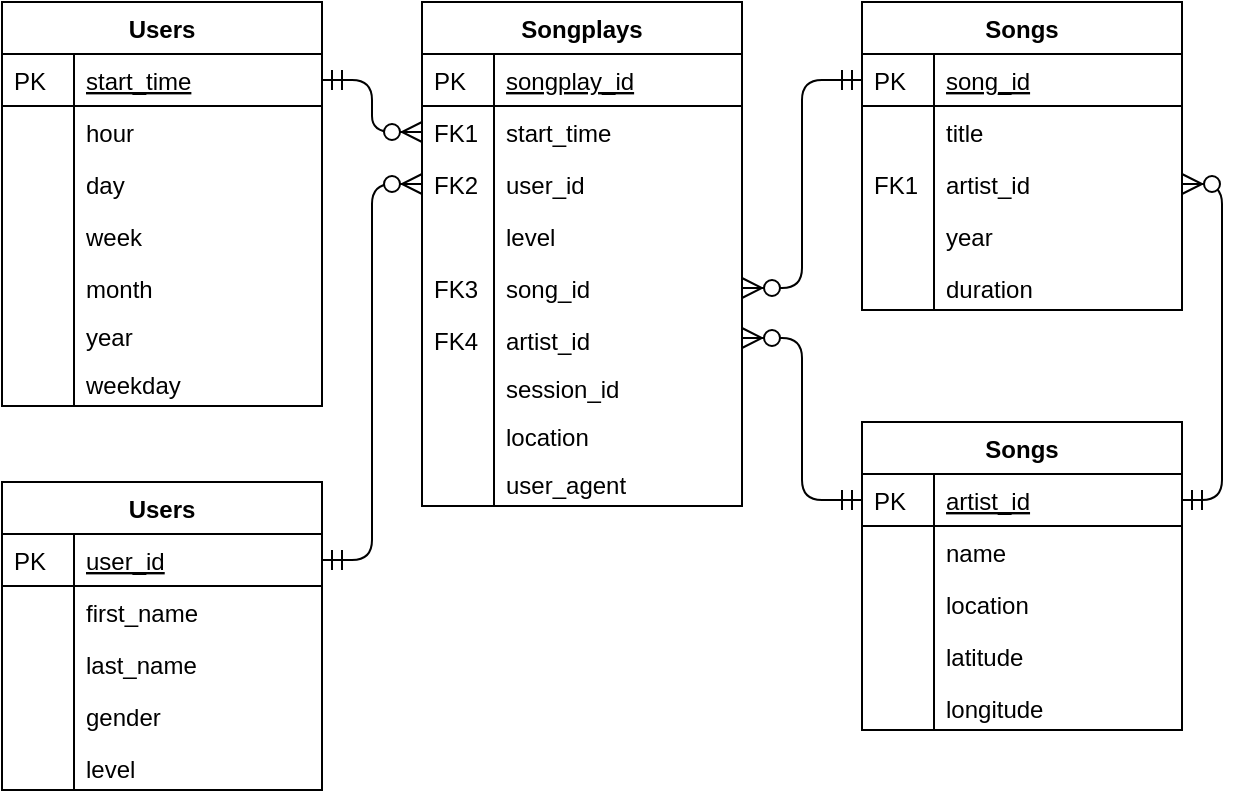 <mxfile version="12.5.8" type="device"><diagram id="C5RBs43oDa-KdzZeNtuy" name="Page-1"><mxGraphModel dx="1422" dy="803" grid="1" gridSize="10" guides="1" tooltips="1" connect="1" arrows="1" fold="1" page="1" pageScale="1" pageWidth="827" pageHeight="1169" math="0" shadow="0"><root><mxCell id="WIyWlLk6GJQsqaUBKTNV-0"/><mxCell id="WIyWlLk6GJQsqaUBKTNV-1" parent="WIyWlLk6GJQsqaUBKTNV-0"/><mxCell id="zkfFHV4jXpPFQw0GAbJ--56" value="Songplays" style="swimlane;fontStyle=1;childLayout=stackLayout;horizontal=1;startSize=26;horizontalStack=0;resizeParent=1;resizeLast=0;collapsible=1;marginBottom=0;rounded=0;shadow=0;strokeWidth=1;" parent="WIyWlLk6GJQsqaUBKTNV-1" vertex="1"><mxGeometry x="400" y="120" width="160" height="252" as="geometry"><mxRectangle x="260" y="80" width="160" height="26" as="alternateBounds"/></mxGeometry></mxCell><mxCell id="zkfFHV4jXpPFQw0GAbJ--57" value="songplay_id" style="shape=partialRectangle;top=0;left=0;right=0;bottom=1;align=left;verticalAlign=top;fillColor=none;spacingLeft=40;spacingRight=4;overflow=hidden;rotatable=0;points=[[0,0.5],[1,0.5]];portConstraint=eastwest;dropTarget=0;rounded=0;shadow=0;strokeWidth=1;fontStyle=4" parent="zkfFHV4jXpPFQw0GAbJ--56" vertex="1"><mxGeometry y="26" width="160" height="26" as="geometry"/></mxCell><mxCell id="zkfFHV4jXpPFQw0GAbJ--58" value="PK" style="shape=partialRectangle;top=0;left=0;bottom=0;fillColor=none;align=left;verticalAlign=top;spacingLeft=4;spacingRight=4;overflow=hidden;rotatable=0;points=[];portConstraint=eastwest;part=1;" parent="zkfFHV4jXpPFQw0GAbJ--57" vertex="1" connectable="0"><mxGeometry width="36" height="26" as="geometry"/></mxCell><mxCell id="zkfFHV4jXpPFQw0GAbJ--59" value="start_time" style="shape=partialRectangle;top=0;left=0;right=0;bottom=0;align=left;verticalAlign=top;fillColor=none;spacingLeft=40;spacingRight=4;overflow=hidden;rotatable=0;points=[[0,0.5],[1,0.5]];portConstraint=eastwest;dropTarget=0;rounded=0;shadow=0;strokeWidth=1;" parent="zkfFHV4jXpPFQw0GAbJ--56" vertex="1"><mxGeometry y="52" width="160" height="26" as="geometry"/></mxCell><mxCell id="zkfFHV4jXpPFQw0GAbJ--60" value="FK1" style="shape=partialRectangle;top=0;left=0;bottom=0;fillColor=none;align=left;verticalAlign=top;spacingLeft=4;spacingRight=4;overflow=hidden;rotatable=0;points=[];portConstraint=eastwest;part=1;" parent="zkfFHV4jXpPFQw0GAbJ--59" vertex="1" connectable="0"><mxGeometry width="36" height="26" as="geometry"/></mxCell><mxCell id="bdklJJ0PzPlkEpljKXnv-0" value="user_id" style="shape=partialRectangle;top=0;left=0;right=0;bottom=0;align=left;verticalAlign=top;fillColor=none;spacingLeft=40;spacingRight=4;overflow=hidden;rotatable=0;points=[[0,0.5],[1,0.5]];portConstraint=eastwest;dropTarget=0;rounded=0;shadow=0;strokeWidth=1;" parent="zkfFHV4jXpPFQw0GAbJ--56" vertex="1"><mxGeometry y="78" width="160" height="26" as="geometry"/></mxCell><mxCell id="bdklJJ0PzPlkEpljKXnv-1" value="FK2" style="shape=partialRectangle;top=0;left=0;bottom=0;fillColor=none;align=left;verticalAlign=top;spacingLeft=4;spacingRight=4;overflow=hidden;rotatable=0;points=[];portConstraint=eastwest;part=1;" parent="bdklJJ0PzPlkEpljKXnv-0" vertex="1" connectable="0"><mxGeometry width="36" height="26" as="geometry"/></mxCell><mxCell id="zkfFHV4jXpPFQw0GAbJ--61" value="level" style="shape=partialRectangle;top=0;left=0;right=0;bottom=0;align=left;verticalAlign=top;fillColor=none;spacingLeft=40;spacingRight=4;overflow=hidden;rotatable=0;points=[[0,0.5],[1,0.5]];portConstraint=eastwest;dropTarget=0;rounded=0;shadow=0;strokeWidth=1;" parent="zkfFHV4jXpPFQw0GAbJ--56" vertex="1"><mxGeometry y="104" width="160" height="76" as="geometry"/></mxCell><mxCell id="zkfFHV4jXpPFQw0GAbJ--62" value="" style="shape=partialRectangle;top=0;left=0;bottom=0;fillColor=none;align=left;verticalAlign=top;spacingLeft=4;spacingRight=4;overflow=hidden;rotatable=0;points=[];portConstraint=eastwest;part=1;" parent="zkfFHV4jXpPFQw0GAbJ--61" vertex="1" connectable="0"><mxGeometry width="36" height="76" as="geometry"/></mxCell><mxCell id="bdklJJ0PzPlkEpljKXnv-6" value="session_id" style="shape=partialRectangle;top=0;left=0;right=0;bottom=0;align=left;verticalAlign=top;fillColor=none;spacingLeft=40;spacingRight=4;overflow=hidden;rotatable=0;points=[[0,0.5],[1,0.5]];portConstraint=eastwest;dropTarget=0;rounded=0;shadow=0;strokeWidth=1;" parent="zkfFHV4jXpPFQw0GAbJ--56" vertex="1"><mxGeometry y="180" width="160" height="24" as="geometry"/></mxCell><mxCell id="bdklJJ0PzPlkEpljKXnv-7" value="" style="shape=partialRectangle;top=0;left=0;bottom=0;fillColor=none;align=left;verticalAlign=top;spacingLeft=4;spacingRight=4;overflow=hidden;rotatable=0;points=[];portConstraint=eastwest;part=1;" parent="bdklJJ0PzPlkEpljKXnv-6" vertex="1" connectable="0"><mxGeometry width="36" height="24" as="geometry"/></mxCell><mxCell id="bdklJJ0PzPlkEpljKXnv-8" value="location" style="shape=partialRectangle;top=0;left=0;right=0;bottom=0;align=left;verticalAlign=top;fillColor=none;spacingLeft=40;spacingRight=4;overflow=hidden;rotatable=0;points=[[0,0.5],[1,0.5]];portConstraint=eastwest;dropTarget=0;rounded=0;shadow=0;strokeWidth=1;" parent="zkfFHV4jXpPFQw0GAbJ--56" vertex="1"><mxGeometry y="204" width="160" height="24" as="geometry"/></mxCell><mxCell id="bdklJJ0PzPlkEpljKXnv-9" value="" style="shape=partialRectangle;top=0;left=0;bottom=0;fillColor=none;align=left;verticalAlign=top;spacingLeft=4;spacingRight=4;overflow=hidden;rotatable=0;points=[];portConstraint=eastwest;part=1;" parent="bdklJJ0PzPlkEpljKXnv-8" vertex="1" connectable="0"><mxGeometry width="36" height="24" as="geometry"/></mxCell><mxCell id="bdklJJ0PzPlkEpljKXnv-10" value="user_agent" style="shape=partialRectangle;top=0;left=0;right=0;bottom=0;align=left;verticalAlign=top;fillColor=none;spacingLeft=40;spacingRight=4;overflow=hidden;rotatable=0;points=[[0,0.5],[1,0.5]];portConstraint=eastwest;dropTarget=0;rounded=0;shadow=0;strokeWidth=1;" parent="zkfFHV4jXpPFQw0GAbJ--56" vertex="1"><mxGeometry y="228" width="160" height="24" as="geometry"/></mxCell><mxCell id="bdklJJ0PzPlkEpljKXnv-11" value="" style="shape=partialRectangle;top=0;left=0;bottom=0;fillColor=none;align=left;verticalAlign=top;spacingLeft=4;spacingRight=4;overflow=hidden;rotatable=0;points=[];portConstraint=eastwest;part=1;" parent="bdklJJ0PzPlkEpljKXnv-10" vertex="1" connectable="0"><mxGeometry width="36" height="24" as="geometry"/></mxCell><mxCell id="zkfFHV4jXpPFQw0GAbJ--63" value="" style="edgeStyle=orthogonalEdgeStyle;endArrow=ERzeroToMany;startArrow=ERmandOne;shadow=0;strokeWidth=1;endSize=8;startSize=8;entryX=0;entryY=0.5;entryDx=0;entryDy=0;exitX=1;exitY=0.5;exitDx=0;exitDy=0;" parent="WIyWlLk6GJQsqaUBKTNV-1" source="bdklJJ0PzPlkEpljKXnv-55" target="bdklJJ0PzPlkEpljKXnv-0" edge="1"><mxGeometry width="100" height="100" relative="1" as="geometry"><mxPoint x="320" y="159" as="sourcePoint"/><mxPoint x="410" y="290" as="targetPoint"/></mxGeometry></mxCell><mxCell id="bdklJJ0PzPlkEpljKXnv-2" value="song_id" style="shape=partialRectangle;top=0;left=0;right=0;bottom=0;align=left;verticalAlign=top;fillColor=none;spacingLeft=40;spacingRight=4;overflow=hidden;rotatable=0;points=[[0,0.5],[1,0.5]];portConstraint=eastwest;dropTarget=0;rounded=0;shadow=0;strokeWidth=1;" parent="WIyWlLk6GJQsqaUBKTNV-1" vertex="1"><mxGeometry x="400" y="250" width="160" height="26" as="geometry"/></mxCell><mxCell id="bdklJJ0PzPlkEpljKXnv-3" value="FK3" style="shape=partialRectangle;top=0;left=0;bottom=0;fillColor=none;align=left;verticalAlign=top;spacingLeft=4;spacingRight=4;overflow=hidden;rotatable=0;points=[];portConstraint=eastwest;part=1;" parent="bdklJJ0PzPlkEpljKXnv-2" vertex="1" connectable="0"><mxGeometry width="36" height="26" as="geometry"/></mxCell><mxCell id="bdklJJ0PzPlkEpljKXnv-4" value="artist_id" style="shape=partialRectangle;top=0;left=0;right=0;bottom=0;align=left;verticalAlign=top;fillColor=none;spacingLeft=40;spacingRight=4;overflow=hidden;rotatable=0;points=[[0,0.5],[1,0.5]];portConstraint=eastwest;dropTarget=0;rounded=0;shadow=0;strokeWidth=1;" parent="WIyWlLk6GJQsqaUBKTNV-1" vertex="1"><mxGeometry x="400" y="276" width="160" height="24" as="geometry"/></mxCell><mxCell id="bdklJJ0PzPlkEpljKXnv-5" value="FK4" style="shape=partialRectangle;top=0;left=0;bottom=0;fillColor=none;align=left;verticalAlign=top;spacingLeft=4;spacingRight=4;overflow=hidden;rotatable=0;points=[];portConstraint=eastwest;part=1;" parent="bdklJJ0PzPlkEpljKXnv-4" vertex="1" connectable="0"><mxGeometry width="36" height="24" as="geometry"/></mxCell><mxCell id="bdklJJ0PzPlkEpljKXnv-12" value="Users" style="swimlane;fontStyle=1;childLayout=stackLayout;horizontal=1;startSize=26;horizontalStack=0;resizeParent=1;resizeLast=0;collapsible=1;marginBottom=0;rounded=0;shadow=0;strokeWidth=1;" parent="WIyWlLk6GJQsqaUBKTNV-1" vertex="1"><mxGeometry x="190" y="120" width="160" height="202" as="geometry"><mxRectangle x="260" y="80" width="160" height="26" as="alternateBounds"/></mxGeometry></mxCell><mxCell id="bdklJJ0PzPlkEpljKXnv-13" value="start_time" style="shape=partialRectangle;top=0;left=0;right=0;bottom=1;align=left;verticalAlign=top;fillColor=none;spacingLeft=40;spacingRight=4;overflow=hidden;rotatable=0;points=[[0,0.5],[1,0.5]];portConstraint=eastwest;dropTarget=0;rounded=0;shadow=0;strokeWidth=1;fontStyle=4" parent="bdklJJ0PzPlkEpljKXnv-12" vertex="1"><mxGeometry y="26" width="160" height="26" as="geometry"/></mxCell><mxCell id="bdklJJ0PzPlkEpljKXnv-14" value="PK" style="shape=partialRectangle;top=0;left=0;bottom=0;fillColor=none;align=left;verticalAlign=top;spacingLeft=4;spacingRight=4;overflow=hidden;rotatable=0;points=[];portConstraint=eastwest;part=1;" parent="bdklJJ0PzPlkEpljKXnv-13" vertex="1" connectable="0"><mxGeometry width="36" height="26" as="geometry"/></mxCell><mxCell id="bdklJJ0PzPlkEpljKXnv-15" value="hour" style="shape=partialRectangle;top=0;left=0;right=0;bottom=0;align=left;verticalAlign=top;fillColor=none;spacingLeft=40;spacingRight=4;overflow=hidden;rotatable=0;points=[[0,0.5],[1,0.5]];portConstraint=eastwest;dropTarget=0;rounded=0;shadow=0;strokeWidth=1;" parent="bdklJJ0PzPlkEpljKXnv-12" vertex="1"><mxGeometry y="52" width="160" height="26" as="geometry"/></mxCell><mxCell id="bdklJJ0PzPlkEpljKXnv-16" value="" style="shape=partialRectangle;top=0;left=0;bottom=0;fillColor=none;align=left;verticalAlign=top;spacingLeft=4;spacingRight=4;overflow=hidden;rotatable=0;points=[];portConstraint=eastwest;part=1;" parent="bdklJJ0PzPlkEpljKXnv-15" vertex="1" connectable="0"><mxGeometry width="36" height="26" as="geometry"/></mxCell><mxCell id="bdklJJ0PzPlkEpljKXnv-17" value="day" style="shape=partialRectangle;top=0;left=0;right=0;bottom=0;align=left;verticalAlign=top;fillColor=none;spacingLeft=40;spacingRight=4;overflow=hidden;rotatable=0;points=[[0,0.5],[1,0.5]];portConstraint=eastwest;dropTarget=0;rounded=0;shadow=0;strokeWidth=1;" parent="bdklJJ0PzPlkEpljKXnv-12" vertex="1"><mxGeometry y="78" width="160" height="26" as="geometry"/></mxCell><mxCell id="bdklJJ0PzPlkEpljKXnv-18" value="" style="shape=partialRectangle;top=0;left=0;bottom=0;fillColor=none;align=left;verticalAlign=top;spacingLeft=4;spacingRight=4;overflow=hidden;rotatable=0;points=[];portConstraint=eastwest;part=1;" parent="bdklJJ0PzPlkEpljKXnv-17" vertex="1" connectable="0"><mxGeometry width="36" height="26" as="geometry"/></mxCell><mxCell id="bdklJJ0PzPlkEpljKXnv-19" value="week" style="shape=partialRectangle;top=0;left=0;right=0;bottom=0;align=left;verticalAlign=top;fillColor=none;spacingLeft=40;spacingRight=4;overflow=hidden;rotatable=0;points=[[0,0.5],[1,0.5]];portConstraint=eastwest;dropTarget=0;rounded=0;shadow=0;strokeWidth=1;" parent="bdklJJ0PzPlkEpljKXnv-12" vertex="1"><mxGeometry y="104" width="160" height="26" as="geometry"/></mxCell><mxCell id="bdklJJ0PzPlkEpljKXnv-20" value="" style="shape=partialRectangle;top=0;left=0;bottom=0;fillColor=none;align=left;verticalAlign=top;spacingLeft=4;spacingRight=4;overflow=hidden;rotatable=0;points=[];portConstraint=eastwest;part=1;" parent="bdklJJ0PzPlkEpljKXnv-19" vertex="1" connectable="0"><mxGeometry width="36" height="26" as="geometry"/></mxCell><mxCell id="bdklJJ0PzPlkEpljKXnv-21" value="month" style="shape=partialRectangle;top=0;left=0;right=0;bottom=0;align=left;verticalAlign=top;fillColor=none;spacingLeft=40;spacingRight=4;overflow=hidden;rotatable=0;points=[[0,0.5],[1,0.5]];portConstraint=eastwest;dropTarget=0;rounded=0;shadow=0;strokeWidth=1;" parent="bdklJJ0PzPlkEpljKXnv-12" vertex="1"><mxGeometry y="130" width="160" height="24" as="geometry"/></mxCell><mxCell id="bdklJJ0PzPlkEpljKXnv-22" value="" style="shape=partialRectangle;top=0;left=0;bottom=0;fillColor=none;align=left;verticalAlign=top;spacingLeft=4;spacingRight=4;overflow=hidden;rotatable=0;points=[];portConstraint=eastwest;part=1;" parent="bdklJJ0PzPlkEpljKXnv-21" vertex="1" connectable="0"><mxGeometry width="36" height="24" as="geometry"/></mxCell><mxCell id="bdklJJ0PzPlkEpljKXnv-66" value="year" style="shape=partialRectangle;top=0;left=0;right=0;bottom=0;align=left;verticalAlign=top;fillColor=none;spacingLeft=40;spacingRight=4;overflow=hidden;rotatable=0;points=[[0,0.5],[1,0.5]];portConstraint=eastwest;dropTarget=0;rounded=0;shadow=0;strokeWidth=1;" parent="bdklJJ0PzPlkEpljKXnv-12" vertex="1"><mxGeometry y="154" width="160" height="24" as="geometry"/></mxCell><mxCell id="bdklJJ0PzPlkEpljKXnv-67" value="" style="shape=partialRectangle;top=0;left=0;bottom=0;fillColor=none;align=left;verticalAlign=top;spacingLeft=4;spacingRight=4;overflow=hidden;rotatable=0;points=[];portConstraint=eastwest;part=1;" parent="bdklJJ0PzPlkEpljKXnv-66" vertex="1" connectable="0"><mxGeometry width="36" height="24" as="geometry"/></mxCell><mxCell id="bdklJJ0PzPlkEpljKXnv-68" value="weekday" style="shape=partialRectangle;top=0;left=0;right=0;bottom=0;align=left;verticalAlign=top;fillColor=none;spacingLeft=40;spacingRight=4;overflow=hidden;rotatable=0;points=[[0,0.5],[1,0.5]];portConstraint=eastwest;dropTarget=0;rounded=0;shadow=0;strokeWidth=1;" parent="bdklJJ0PzPlkEpljKXnv-12" vertex="1"><mxGeometry y="178" width="160" height="24" as="geometry"/></mxCell><mxCell id="bdklJJ0PzPlkEpljKXnv-69" value="" style="shape=partialRectangle;top=0;left=0;bottom=0;fillColor=none;align=left;verticalAlign=top;spacingLeft=4;spacingRight=4;overflow=hidden;rotatable=0;points=[];portConstraint=eastwest;part=1;" parent="bdklJJ0PzPlkEpljKXnv-68" vertex="1" connectable="0"><mxGeometry width="36" height="24" as="geometry"/></mxCell><mxCell id="bdklJJ0PzPlkEpljKXnv-29" value="Songs" style="swimlane;fontStyle=1;childLayout=stackLayout;horizontal=1;startSize=26;horizontalStack=0;resizeParent=1;resizeLast=0;collapsible=1;marginBottom=0;rounded=0;shadow=0;strokeWidth=1;" parent="WIyWlLk6GJQsqaUBKTNV-1" vertex="1"><mxGeometry x="620" y="120" width="160" height="154" as="geometry"><mxRectangle x="260" y="80" width="160" height="26" as="alternateBounds"/></mxGeometry></mxCell><mxCell id="bdklJJ0PzPlkEpljKXnv-30" value="song_id" style="shape=partialRectangle;top=0;left=0;right=0;bottom=1;align=left;verticalAlign=top;fillColor=none;spacingLeft=40;spacingRight=4;overflow=hidden;rotatable=0;points=[[0,0.5],[1,0.5]];portConstraint=eastwest;dropTarget=0;rounded=0;shadow=0;strokeWidth=1;fontStyle=4" parent="bdklJJ0PzPlkEpljKXnv-29" vertex="1"><mxGeometry y="26" width="160" height="26" as="geometry"/></mxCell><mxCell id="bdklJJ0PzPlkEpljKXnv-31" value="PK" style="shape=partialRectangle;top=0;left=0;bottom=0;fillColor=none;align=left;verticalAlign=top;spacingLeft=4;spacingRight=4;overflow=hidden;rotatable=0;points=[];portConstraint=eastwest;part=1;" parent="bdklJJ0PzPlkEpljKXnv-30" vertex="1" connectable="0"><mxGeometry width="36" height="26" as="geometry"/></mxCell><mxCell id="bdklJJ0PzPlkEpljKXnv-32" value="title" style="shape=partialRectangle;top=0;left=0;right=0;bottom=0;align=left;verticalAlign=top;fillColor=none;spacingLeft=40;spacingRight=4;overflow=hidden;rotatable=0;points=[[0,0.5],[1,0.5]];portConstraint=eastwest;dropTarget=0;rounded=0;shadow=0;strokeWidth=1;" parent="bdklJJ0PzPlkEpljKXnv-29" vertex="1"><mxGeometry y="52" width="160" height="26" as="geometry"/></mxCell><mxCell id="bdklJJ0PzPlkEpljKXnv-33" value="" style="shape=partialRectangle;top=0;left=0;bottom=0;fillColor=none;align=left;verticalAlign=top;spacingLeft=4;spacingRight=4;overflow=hidden;rotatable=0;points=[];portConstraint=eastwest;part=1;" parent="bdklJJ0PzPlkEpljKXnv-32" vertex="1" connectable="0"><mxGeometry width="36" height="26" as="geometry"/></mxCell><mxCell id="bdklJJ0PzPlkEpljKXnv-34" value="artist_id" style="shape=partialRectangle;top=0;left=0;right=0;bottom=0;align=left;verticalAlign=top;fillColor=none;spacingLeft=40;spacingRight=4;overflow=hidden;rotatable=0;points=[[0,0.5],[1,0.5]];portConstraint=eastwest;dropTarget=0;rounded=0;shadow=0;strokeWidth=1;" parent="bdklJJ0PzPlkEpljKXnv-29" vertex="1"><mxGeometry y="78" width="160" height="26" as="geometry"/></mxCell><mxCell id="bdklJJ0PzPlkEpljKXnv-35" value="FK1" style="shape=partialRectangle;top=0;left=0;bottom=0;fillColor=none;align=left;verticalAlign=top;spacingLeft=4;spacingRight=4;overflow=hidden;rotatable=0;points=[];portConstraint=eastwest;part=1;" parent="bdklJJ0PzPlkEpljKXnv-34" vertex="1" connectable="0"><mxGeometry width="36" height="26" as="geometry"/></mxCell><mxCell id="bdklJJ0PzPlkEpljKXnv-36" value="year" style="shape=partialRectangle;top=0;left=0;right=0;bottom=0;align=left;verticalAlign=top;fillColor=none;spacingLeft=40;spacingRight=4;overflow=hidden;rotatable=0;points=[[0,0.5],[1,0.5]];portConstraint=eastwest;dropTarget=0;rounded=0;shadow=0;strokeWidth=1;" parent="bdklJJ0PzPlkEpljKXnv-29" vertex="1"><mxGeometry y="104" width="160" height="26" as="geometry"/></mxCell><mxCell id="bdklJJ0PzPlkEpljKXnv-37" value="" style="shape=partialRectangle;top=0;left=0;bottom=0;fillColor=none;align=left;verticalAlign=top;spacingLeft=4;spacingRight=4;overflow=hidden;rotatable=0;points=[];portConstraint=eastwest;part=1;" parent="bdklJJ0PzPlkEpljKXnv-36" vertex="1" connectable="0"><mxGeometry width="36" height="26" as="geometry"/></mxCell><mxCell id="bdklJJ0PzPlkEpljKXnv-38" value="duration" style="shape=partialRectangle;top=0;left=0;right=0;bottom=0;align=left;verticalAlign=top;fillColor=none;spacingLeft=40;spacingRight=4;overflow=hidden;rotatable=0;points=[[0,0.5],[1,0.5]];portConstraint=eastwest;dropTarget=0;rounded=0;shadow=0;strokeWidth=1;" parent="bdklJJ0PzPlkEpljKXnv-29" vertex="1"><mxGeometry y="130" width="160" height="24" as="geometry"/></mxCell><mxCell id="bdklJJ0PzPlkEpljKXnv-39" value="" style="shape=partialRectangle;top=0;left=0;bottom=0;fillColor=none;align=left;verticalAlign=top;spacingLeft=4;spacingRight=4;overflow=hidden;rotatable=0;points=[];portConstraint=eastwest;part=1;" parent="bdklJJ0PzPlkEpljKXnv-38" vertex="1" connectable="0"><mxGeometry width="36" height="24" as="geometry"/></mxCell><mxCell id="bdklJJ0PzPlkEpljKXnv-41" value="Songs" style="swimlane;fontStyle=1;childLayout=stackLayout;horizontal=1;startSize=26;horizontalStack=0;resizeParent=1;resizeLast=0;collapsible=1;marginBottom=0;rounded=0;shadow=0;strokeWidth=1;" parent="WIyWlLk6GJQsqaUBKTNV-1" vertex="1"><mxGeometry x="620" y="330" width="160" height="154" as="geometry"><mxRectangle x="260" y="80" width="160" height="26" as="alternateBounds"/></mxGeometry></mxCell><mxCell id="bdklJJ0PzPlkEpljKXnv-42" value="artist_id" style="shape=partialRectangle;top=0;left=0;right=0;bottom=1;align=left;verticalAlign=top;fillColor=none;spacingLeft=40;spacingRight=4;overflow=hidden;rotatable=0;points=[[0,0.5],[1,0.5]];portConstraint=eastwest;dropTarget=0;rounded=0;shadow=0;strokeWidth=1;fontStyle=4" parent="bdklJJ0PzPlkEpljKXnv-41" vertex="1"><mxGeometry y="26" width="160" height="26" as="geometry"/></mxCell><mxCell id="bdklJJ0PzPlkEpljKXnv-43" value="PK" style="shape=partialRectangle;top=0;left=0;bottom=0;fillColor=none;align=left;verticalAlign=top;spacingLeft=4;spacingRight=4;overflow=hidden;rotatable=0;points=[];portConstraint=eastwest;part=1;" parent="bdklJJ0PzPlkEpljKXnv-42" vertex="1" connectable="0"><mxGeometry width="36" height="26" as="geometry"/></mxCell><mxCell id="bdklJJ0PzPlkEpljKXnv-44" value="name" style="shape=partialRectangle;top=0;left=0;right=0;bottom=0;align=left;verticalAlign=top;fillColor=none;spacingLeft=40;spacingRight=4;overflow=hidden;rotatable=0;points=[[0,0.5],[1,0.5]];portConstraint=eastwest;dropTarget=0;rounded=0;shadow=0;strokeWidth=1;" parent="bdklJJ0PzPlkEpljKXnv-41" vertex="1"><mxGeometry y="52" width="160" height="26" as="geometry"/></mxCell><mxCell id="bdklJJ0PzPlkEpljKXnv-45" value="" style="shape=partialRectangle;top=0;left=0;bottom=0;fillColor=none;align=left;verticalAlign=top;spacingLeft=4;spacingRight=4;overflow=hidden;rotatable=0;points=[];portConstraint=eastwest;part=1;" parent="bdklJJ0PzPlkEpljKXnv-44" vertex="1" connectable="0"><mxGeometry width="36" height="26" as="geometry"/></mxCell><mxCell id="bdklJJ0PzPlkEpljKXnv-46" value="location" style="shape=partialRectangle;top=0;left=0;right=0;bottom=0;align=left;verticalAlign=top;fillColor=none;spacingLeft=40;spacingRight=4;overflow=hidden;rotatable=0;points=[[0,0.5],[1,0.5]];portConstraint=eastwest;dropTarget=0;rounded=0;shadow=0;strokeWidth=1;" parent="bdklJJ0PzPlkEpljKXnv-41" vertex="1"><mxGeometry y="78" width="160" height="26" as="geometry"/></mxCell><mxCell id="bdklJJ0PzPlkEpljKXnv-47" value="" style="shape=partialRectangle;top=0;left=0;bottom=0;fillColor=none;align=left;verticalAlign=top;spacingLeft=4;spacingRight=4;overflow=hidden;rotatable=0;points=[];portConstraint=eastwest;part=1;" parent="bdklJJ0PzPlkEpljKXnv-46" vertex="1" connectable="0"><mxGeometry width="36" height="26" as="geometry"/></mxCell><mxCell id="bdklJJ0PzPlkEpljKXnv-48" value="latitude" style="shape=partialRectangle;top=0;left=0;right=0;bottom=0;align=left;verticalAlign=top;fillColor=none;spacingLeft=40;spacingRight=4;overflow=hidden;rotatable=0;points=[[0,0.5],[1,0.5]];portConstraint=eastwest;dropTarget=0;rounded=0;shadow=0;strokeWidth=1;" parent="bdklJJ0PzPlkEpljKXnv-41" vertex="1"><mxGeometry y="104" width="160" height="26" as="geometry"/></mxCell><mxCell id="bdklJJ0PzPlkEpljKXnv-49" value="" style="shape=partialRectangle;top=0;left=0;bottom=0;fillColor=none;align=left;verticalAlign=top;spacingLeft=4;spacingRight=4;overflow=hidden;rotatable=0;points=[];portConstraint=eastwest;part=1;" parent="bdklJJ0PzPlkEpljKXnv-48" vertex="1" connectable="0"><mxGeometry width="36" height="26" as="geometry"/></mxCell><mxCell id="bdklJJ0PzPlkEpljKXnv-50" value="longitude" style="shape=partialRectangle;top=0;left=0;right=0;bottom=0;align=left;verticalAlign=top;fillColor=none;spacingLeft=40;spacingRight=4;overflow=hidden;rotatable=0;points=[[0,0.5],[1,0.5]];portConstraint=eastwest;dropTarget=0;rounded=0;shadow=0;strokeWidth=1;" parent="bdklJJ0PzPlkEpljKXnv-41" vertex="1"><mxGeometry y="130" width="160" height="24" as="geometry"/></mxCell><mxCell id="bdklJJ0PzPlkEpljKXnv-51" value="" style="shape=partialRectangle;top=0;left=0;bottom=0;fillColor=none;align=left;verticalAlign=top;spacingLeft=4;spacingRight=4;overflow=hidden;rotatable=0;points=[];portConstraint=eastwest;part=1;" parent="bdklJJ0PzPlkEpljKXnv-50" vertex="1" connectable="0"><mxGeometry width="36" height="24" as="geometry"/></mxCell><mxCell id="bdklJJ0PzPlkEpljKXnv-52" value="" style="edgeStyle=orthogonalEdgeStyle;endArrow=ERzeroToMany;startArrow=ERmandOne;shadow=0;strokeWidth=1;endSize=8;startSize=8;exitX=0;exitY=0.5;exitDx=0;exitDy=0;entryX=1;entryY=0.5;entryDx=0;entryDy=0;" parent="WIyWlLk6GJQsqaUBKTNV-1" source="bdklJJ0PzPlkEpljKXnv-42" target="bdklJJ0PzPlkEpljKXnv-4" edge="1"><mxGeometry width="100" height="100" relative="1" as="geometry"><mxPoint x="600" y="288" as="sourcePoint"/><mxPoint x="560" y="390" as="targetPoint"/><Array as="points"/></mxGeometry></mxCell><mxCell id="bdklJJ0PzPlkEpljKXnv-53" value="" style="edgeStyle=orthogonalEdgeStyle;endArrow=ERzeroToMany;startArrow=ERmandOne;shadow=0;strokeWidth=1;endSize=8;startSize=8;exitX=1;exitY=0.5;exitDx=0;exitDy=0;entryX=1;entryY=0.5;entryDx=0;entryDy=0;" parent="WIyWlLk6GJQsqaUBKTNV-1" source="bdklJJ0PzPlkEpljKXnv-42" target="bdklJJ0PzPlkEpljKXnv-34" edge="1"><mxGeometry width="100" height="100" relative="1" as="geometry"><mxPoint x="630" y="379" as="sourcePoint"/><mxPoint x="570" y="298" as="targetPoint"/><Array as="points"><mxPoint x="800" y="369"/><mxPoint x="800" y="211"/></Array></mxGeometry></mxCell><mxCell id="bdklJJ0PzPlkEpljKXnv-54" value="Users" style="swimlane;fontStyle=1;childLayout=stackLayout;horizontal=1;startSize=26;horizontalStack=0;resizeParent=1;resizeLast=0;collapsible=1;marginBottom=0;rounded=0;shadow=0;strokeWidth=1;" parent="WIyWlLk6GJQsqaUBKTNV-1" vertex="1"><mxGeometry x="190" y="360" width="160" height="154" as="geometry"><mxRectangle x="260" y="80" width="160" height="26" as="alternateBounds"/></mxGeometry></mxCell><mxCell id="bdklJJ0PzPlkEpljKXnv-55" value="user_id" style="shape=partialRectangle;top=0;left=0;right=0;bottom=1;align=left;verticalAlign=top;fillColor=none;spacingLeft=40;spacingRight=4;overflow=hidden;rotatable=0;points=[[0,0.5],[1,0.5]];portConstraint=eastwest;dropTarget=0;rounded=0;shadow=0;strokeWidth=1;fontStyle=4" parent="bdklJJ0PzPlkEpljKXnv-54" vertex="1"><mxGeometry y="26" width="160" height="26" as="geometry"/></mxCell><mxCell id="bdklJJ0PzPlkEpljKXnv-56" value="PK" style="shape=partialRectangle;top=0;left=0;bottom=0;fillColor=none;align=left;verticalAlign=top;spacingLeft=4;spacingRight=4;overflow=hidden;rotatable=0;points=[];portConstraint=eastwest;part=1;" parent="bdklJJ0PzPlkEpljKXnv-55" vertex="1" connectable="0"><mxGeometry width="36" height="26" as="geometry"/></mxCell><mxCell id="bdklJJ0PzPlkEpljKXnv-57" value="first_name" style="shape=partialRectangle;top=0;left=0;right=0;bottom=0;align=left;verticalAlign=top;fillColor=none;spacingLeft=40;spacingRight=4;overflow=hidden;rotatable=0;points=[[0,0.5],[1,0.5]];portConstraint=eastwest;dropTarget=0;rounded=0;shadow=0;strokeWidth=1;" parent="bdklJJ0PzPlkEpljKXnv-54" vertex="1"><mxGeometry y="52" width="160" height="26" as="geometry"/></mxCell><mxCell id="bdklJJ0PzPlkEpljKXnv-58" value="" style="shape=partialRectangle;top=0;left=0;bottom=0;fillColor=none;align=left;verticalAlign=top;spacingLeft=4;spacingRight=4;overflow=hidden;rotatable=0;points=[];portConstraint=eastwest;part=1;" parent="bdklJJ0PzPlkEpljKXnv-57" vertex="1" connectable="0"><mxGeometry width="36" height="26" as="geometry"/></mxCell><mxCell id="bdklJJ0PzPlkEpljKXnv-59" value="last_name" style="shape=partialRectangle;top=0;left=0;right=0;bottom=0;align=left;verticalAlign=top;fillColor=none;spacingLeft=40;spacingRight=4;overflow=hidden;rotatable=0;points=[[0,0.5],[1,0.5]];portConstraint=eastwest;dropTarget=0;rounded=0;shadow=0;strokeWidth=1;" parent="bdklJJ0PzPlkEpljKXnv-54" vertex="1"><mxGeometry y="78" width="160" height="26" as="geometry"/></mxCell><mxCell id="bdklJJ0PzPlkEpljKXnv-60" value="" style="shape=partialRectangle;top=0;left=0;bottom=0;fillColor=none;align=left;verticalAlign=top;spacingLeft=4;spacingRight=4;overflow=hidden;rotatable=0;points=[];portConstraint=eastwest;part=1;" parent="bdklJJ0PzPlkEpljKXnv-59" vertex="1" connectable="0"><mxGeometry width="36" height="26" as="geometry"/></mxCell><mxCell id="bdklJJ0PzPlkEpljKXnv-61" value="gender" style="shape=partialRectangle;top=0;left=0;right=0;bottom=0;align=left;verticalAlign=top;fillColor=none;spacingLeft=40;spacingRight=4;overflow=hidden;rotatable=0;points=[[0,0.5],[1,0.5]];portConstraint=eastwest;dropTarget=0;rounded=0;shadow=0;strokeWidth=1;" parent="bdklJJ0PzPlkEpljKXnv-54" vertex="1"><mxGeometry y="104" width="160" height="26" as="geometry"/></mxCell><mxCell id="bdklJJ0PzPlkEpljKXnv-62" value="" style="shape=partialRectangle;top=0;left=0;bottom=0;fillColor=none;align=left;verticalAlign=top;spacingLeft=4;spacingRight=4;overflow=hidden;rotatable=0;points=[];portConstraint=eastwest;part=1;" parent="bdklJJ0PzPlkEpljKXnv-61" vertex="1" connectable="0"><mxGeometry width="36" height="26" as="geometry"/></mxCell><mxCell id="bdklJJ0PzPlkEpljKXnv-63" value="level" style="shape=partialRectangle;top=0;left=0;right=0;bottom=0;align=left;verticalAlign=top;fillColor=none;spacingLeft=40;spacingRight=4;overflow=hidden;rotatable=0;points=[[0,0.5],[1,0.5]];portConstraint=eastwest;dropTarget=0;rounded=0;shadow=0;strokeWidth=1;" parent="bdklJJ0PzPlkEpljKXnv-54" vertex="1"><mxGeometry y="130" width="160" height="24" as="geometry"/></mxCell><mxCell id="bdklJJ0PzPlkEpljKXnv-64" value="" style="shape=partialRectangle;top=0;left=0;bottom=0;fillColor=none;align=left;verticalAlign=top;spacingLeft=4;spacingRight=4;overflow=hidden;rotatable=0;points=[];portConstraint=eastwest;part=1;" parent="bdklJJ0PzPlkEpljKXnv-63" vertex="1" connectable="0"><mxGeometry width="36" height="24" as="geometry"/></mxCell><mxCell id="bdklJJ0PzPlkEpljKXnv-65" value="" style="edgeStyle=orthogonalEdgeStyle;endArrow=ERzeroToMany;startArrow=ERmandOne;shadow=0;strokeWidth=1;endSize=8;startSize=8;exitX=0;exitY=0.5;exitDx=0;exitDy=0;entryX=1;entryY=0.5;entryDx=0;entryDy=0;" parent="WIyWlLk6GJQsqaUBKTNV-1" source="bdklJJ0PzPlkEpljKXnv-30" target="bdklJJ0PzPlkEpljKXnv-2" edge="1"><mxGeometry width="100" height="100" relative="1" as="geometry"><mxPoint x="630" y="379" as="sourcePoint"/><mxPoint x="570" y="298" as="targetPoint"/><Array as="points"/></mxGeometry></mxCell><mxCell id="bdklJJ0PzPlkEpljKXnv-71" value="" style="edgeStyle=orthogonalEdgeStyle;endArrow=ERzeroToMany;startArrow=ERmandOne;shadow=0;strokeWidth=1;endSize=8;startSize=8;entryX=0;entryY=0.5;entryDx=0;entryDy=0;exitX=1;exitY=0.5;exitDx=0;exitDy=0;" parent="WIyWlLk6GJQsqaUBKTNV-1" source="bdklJJ0PzPlkEpljKXnv-13" target="zkfFHV4jXpPFQw0GAbJ--59" edge="1"><mxGeometry width="100" height="100" relative="1" as="geometry"><mxPoint x="360" y="409" as="sourcePoint"/><mxPoint x="410" y="221" as="targetPoint"/></mxGeometry></mxCell></root></mxGraphModel></diagram></mxfile>
